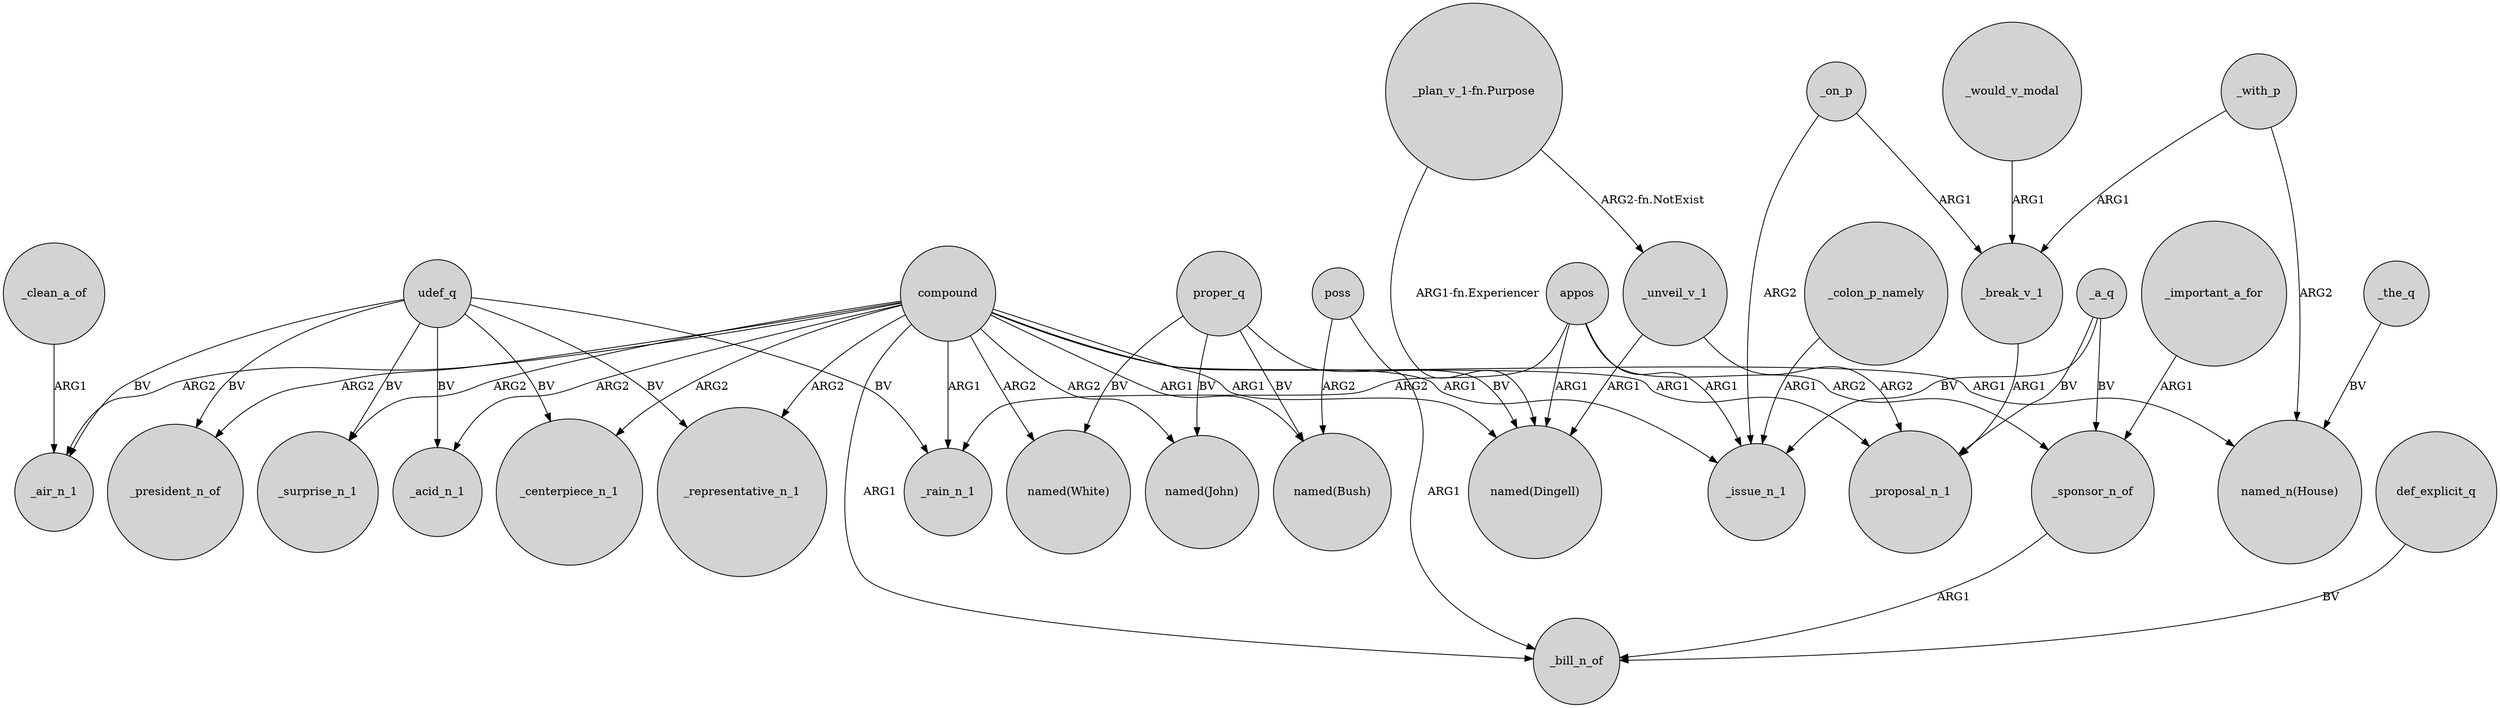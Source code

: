digraph {
	node [shape=circle style=filled]
	compound -> "named(John)" [label=ARG2]
	_with_p -> "named_n(House)" [label=ARG2]
	udef_q -> _air_n_1 [label=BV]
	compound -> _acid_n_1 [label=ARG2]
	proper_q -> "named(Dingell)" [label=BV]
	compound -> _president_n_of [label=ARG2]
	compound -> _bill_n_of [label=ARG1]
	_unveil_v_1 -> _proposal_n_1 [label=ARG2]
	appos -> _issue_n_1 [label=ARG1]
	appos -> "named(Dingell)" [label=ARG1]
	compound -> "named(White)" [label=ARG2]
	compound -> _rain_n_1 [label=ARG1]
	_a_q -> _issue_n_1 [label=BV]
	_a_q -> _sponsor_n_of [label=BV]
	appos -> _rain_n_1 [label=ARG2]
	poss -> "named(Bush)" [label=ARG2]
	udef_q -> _centerpiece_n_1 [label=BV]
	_important_a_for -> _sponsor_n_of [label=ARG1]
	compound -> "named(Dingell)" [label=ARG1]
	compound -> "named_n(House)" [label=ARG1]
	_on_p -> _break_v_1 [label=ARG1]
	_the_q -> "named_n(House)" [label=BV]
	udef_q -> _surprise_n_1 [label=BV]
	_with_p -> _break_v_1 [label=ARG1]
	"_plan_v_1-fn.Purpose" -> "named(Dingell)" [label="ARG1-fn.Experiencer"]
	compound -> _representative_n_1 [label=ARG2]
	proper_q -> "named(White)" [label=BV]
	_on_p -> _issue_n_1 [label=ARG2]
	_unveil_v_1 -> "named(Dingell)" [label=ARG1]
	compound -> _surprise_n_1 [label=ARG2]
	_sponsor_n_of -> _bill_n_of [label=ARG1]
	udef_q -> _president_n_of [label=BV]
	_break_v_1 -> _proposal_n_1 [label=ARG1]
	proper_q -> "named(Bush)" [label=BV]
	def_explicit_q -> _bill_n_of [label=BV]
	_would_v_modal -> _break_v_1 [label=ARG1]
	udef_q -> _representative_n_1 [label=BV]
	compound -> _air_n_1 [label=ARG2]
	"_plan_v_1-fn.Purpose" -> _unveil_v_1 [label="ARG2-fn.NotExist"]
	compound -> _issue_n_1 [label=ARG1]
	appos -> _sponsor_n_of [label=ARG2]
	poss -> _bill_n_of [label=ARG1]
	_colon_p_namely -> _issue_n_1 [label=ARG1]
	compound -> _proposal_n_1 [label=ARG1]
	udef_q -> _acid_n_1 [label=BV]
	proper_q -> "named(John)" [label=BV]
	_clean_a_of -> _air_n_1 [label=ARG1]
	compound -> _centerpiece_n_1 [label=ARG2]
	_a_q -> _proposal_n_1 [label=BV]
	compound -> "named(Bush)" [label=ARG1]
	udef_q -> _rain_n_1 [label=BV]
}

